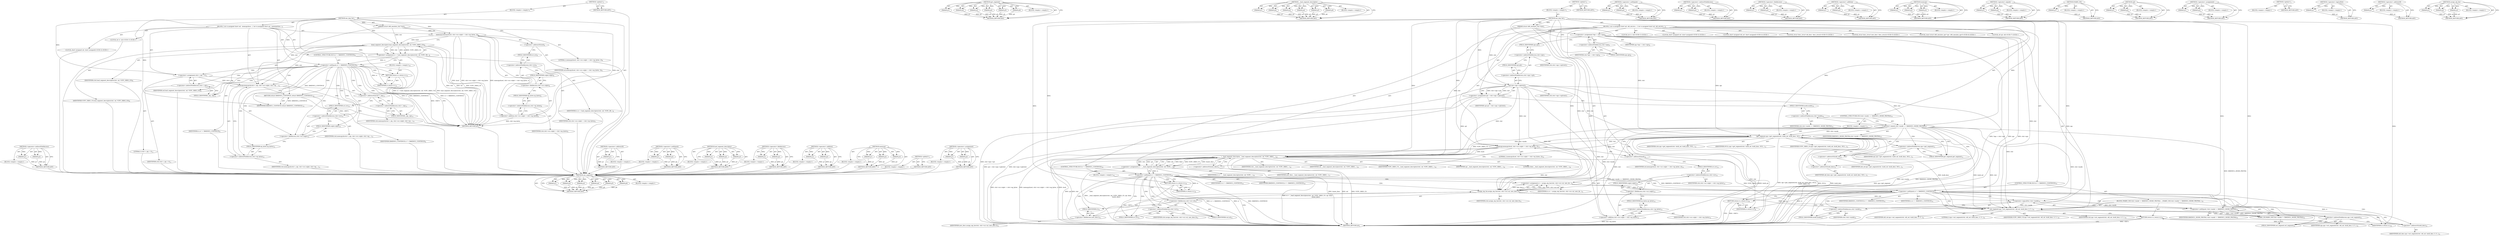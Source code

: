 digraph "assign_eip_far" {
vulnerable_100 [label=<(METHOD,&lt;operator&gt;.indirectFieldAccess)>];
vulnerable_101 [label=<(PARAM,p1)>];
vulnerable_102 [label=<(PARAM,p2)>];
vulnerable_103 [label=<(BLOCK,&lt;empty&gt;,&lt;empty&gt;)>];
vulnerable_104 [label=<(METHOD_RETURN,ANY)>];
vulnerable_6 [label=<(METHOD,&lt;global&gt;)<SUB>1</SUB>>];
vulnerable_7 [label=<(BLOCK,&lt;empty&gt;,&lt;empty&gt;)<SUB>1</SUB>>];
vulnerable_8 [label=<(METHOD,em_jmp_far)<SUB>1</SUB>>];
vulnerable_9 [label=<(PARAM,struct x86_emulate_ctxt *ctxt)<SUB>1</SUB>>];
vulnerable_10 [label=<(BLOCK,{
 	int rc;
	unsigned short sel;
 
 	memcpy(&amp;se...,{
 	int rc;
	unsigned short sel;
 
 	memcpy(&amp;se...)<SUB>2</SUB>>];
vulnerable_11 [label="<(LOCAL,int rc: int)<SUB>3</SUB>>"];
vulnerable_12 [label="<(LOCAL,short unsigned sel: short unsigned)<SUB>4</SUB>>"];
vulnerable_13 [label=<(memcpy,memcpy(&amp;sel, ctxt-&gt;src.valptr + ctxt-&gt;op_bytes, 2))<SUB>6</SUB>>];
vulnerable_14 [label=<(&lt;operator&gt;.addressOf,&amp;sel)<SUB>6</SUB>>];
vulnerable_15 [label=<(IDENTIFIER,sel,memcpy(&amp;sel, ctxt-&gt;src.valptr + ctxt-&gt;op_bytes, 2))<SUB>6</SUB>>];
vulnerable_16 [label=<(&lt;operator&gt;.addition,ctxt-&gt;src.valptr + ctxt-&gt;op_bytes)<SUB>6</SUB>>];
vulnerable_17 [label=<(&lt;operator&gt;.fieldAccess,ctxt-&gt;src.valptr)<SUB>6</SUB>>];
vulnerable_18 [label=<(&lt;operator&gt;.indirectFieldAccess,ctxt-&gt;src)<SUB>6</SUB>>];
vulnerable_19 [label=<(IDENTIFIER,ctxt,ctxt-&gt;src.valptr + ctxt-&gt;op_bytes)<SUB>6</SUB>>];
vulnerable_20 [label=<(FIELD_IDENTIFIER,src,src)<SUB>6</SUB>>];
vulnerable_21 [label=<(FIELD_IDENTIFIER,valptr,valptr)<SUB>6</SUB>>];
vulnerable_22 [label=<(&lt;operator&gt;.indirectFieldAccess,ctxt-&gt;op_bytes)<SUB>6</SUB>>];
vulnerable_23 [label=<(IDENTIFIER,ctxt,ctxt-&gt;src.valptr + ctxt-&gt;op_bytes)<SUB>6</SUB>>];
vulnerable_24 [label=<(FIELD_IDENTIFIER,op_bytes,op_bytes)<SUB>6</SUB>>];
vulnerable_25 [label=<(LITERAL,2,memcpy(&amp;sel, ctxt-&gt;src.valptr + ctxt-&gt;op_bytes, 2))<SUB>6</SUB>>];
vulnerable_26 [label=<(&lt;operator&gt;.assignment,rc = load_segment_descriptor(ctxt, sel, VCPU_SR...)<SUB>8</SUB>>];
vulnerable_27 [label=<(IDENTIFIER,rc,rc = load_segment_descriptor(ctxt, sel, VCPU_SR...)<SUB>8</SUB>>];
vulnerable_28 [label=<(load_segment_descriptor,load_segment_descriptor(ctxt, sel, VCPU_SREG_CS))<SUB>8</SUB>>];
vulnerable_29 [label=<(IDENTIFIER,ctxt,load_segment_descriptor(ctxt, sel, VCPU_SREG_CS))<SUB>8</SUB>>];
vulnerable_30 [label=<(IDENTIFIER,sel,load_segment_descriptor(ctxt, sel, VCPU_SREG_CS))<SUB>8</SUB>>];
vulnerable_31 [label=<(IDENTIFIER,VCPU_SREG_CS,load_segment_descriptor(ctxt, sel, VCPU_SREG_CS))<SUB>8</SUB>>];
vulnerable_32 [label=<(CONTROL_STRUCTURE,IF,if (rc != X86EMUL_CONTINUE))<SUB>9</SUB>>];
vulnerable_33 [label=<(&lt;operator&gt;.notEquals,rc != X86EMUL_CONTINUE)<SUB>9</SUB>>];
vulnerable_34 [label=<(IDENTIFIER,rc,rc != X86EMUL_CONTINUE)<SUB>9</SUB>>];
vulnerable_35 [label=<(IDENTIFIER,X86EMUL_CONTINUE,rc != X86EMUL_CONTINUE)<SUB>9</SUB>>];
vulnerable_36 [label=<(BLOCK,&lt;empty&gt;,&lt;empty&gt;)<SUB>10</SUB>>];
vulnerable_37 [label=<(RETURN,return rc;,return rc;)<SUB>10</SUB>>];
vulnerable_38 [label=<(IDENTIFIER,rc,return rc;)<SUB>10</SUB>>];
vulnerable_39 [label=<(&lt;operator&gt;.assignment,ctxt-&gt;_eip = 0)<SUB>12</SUB>>];
vulnerable_40 [label=<(&lt;operator&gt;.indirectFieldAccess,ctxt-&gt;_eip)<SUB>12</SUB>>];
vulnerable_41 [label=<(IDENTIFIER,ctxt,ctxt-&gt;_eip = 0)<SUB>12</SUB>>];
vulnerable_42 [label=<(FIELD_IDENTIFIER,_eip,_eip)<SUB>12</SUB>>];
vulnerable_43 [label=<(LITERAL,0,ctxt-&gt;_eip = 0)<SUB>12</SUB>>];
vulnerable_44 [label=<(memcpy,memcpy(&amp;ctxt-&gt;_eip, ctxt-&gt;src.valptr, ctxt-&gt;op_...)<SUB>13</SUB>>];
vulnerable_45 [label=<(&lt;operator&gt;.addressOf,&amp;ctxt-&gt;_eip)<SUB>13</SUB>>];
vulnerable_46 [label=<(&lt;operator&gt;.indirectFieldAccess,ctxt-&gt;_eip)<SUB>13</SUB>>];
vulnerable_47 [label=<(IDENTIFIER,ctxt,memcpy(&amp;ctxt-&gt;_eip, ctxt-&gt;src.valptr, ctxt-&gt;op_...)<SUB>13</SUB>>];
vulnerable_48 [label=<(FIELD_IDENTIFIER,_eip,_eip)<SUB>13</SUB>>];
vulnerable_49 [label=<(&lt;operator&gt;.fieldAccess,ctxt-&gt;src.valptr)<SUB>13</SUB>>];
vulnerable_50 [label=<(&lt;operator&gt;.indirectFieldAccess,ctxt-&gt;src)<SUB>13</SUB>>];
vulnerable_51 [label=<(IDENTIFIER,ctxt,memcpy(&amp;ctxt-&gt;_eip, ctxt-&gt;src.valptr, ctxt-&gt;op_...)<SUB>13</SUB>>];
vulnerable_52 [label=<(FIELD_IDENTIFIER,src,src)<SUB>13</SUB>>];
vulnerable_53 [label=<(FIELD_IDENTIFIER,valptr,valptr)<SUB>13</SUB>>];
vulnerable_54 [label=<(&lt;operator&gt;.indirectFieldAccess,ctxt-&gt;op_bytes)<SUB>13</SUB>>];
vulnerable_55 [label=<(IDENTIFIER,ctxt,memcpy(&amp;ctxt-&gt;_eip, ctxt-&gt;src.valptr, ctxt-&gt;op_...)<SUB>13</SUB>>];
vulnerable_56 [label=<(FIELD_IDENTIFIER,op_bytes,op_bytes)<SUB>13</SUB>>];
vulnerable_57 [label=<(RETURN,return X86EMUL_CONTINUE;,return X86EMUL_CONTINUE;)<SUB>14</SUB>>];
vulnerable_58 [label=<(IDENTIFIER,X86EMUL_CONTINUE,return X86EMUL_CONTINUE;)<SUB>14</SUB>>];
vulnerable_59 [label=<(METHOD_RETURN,int)<SUB>1</SUB>>];
vulnerable_61 [label=<(METHOD_RETURN,ANY)<SUB>1</SUB>>];
vulnerable_86 [label=<(METHOD,&lt;operator&gt;.addressOf)>];
vulnerable_87 [label=<(PARAM,p1)>];
vulnerable_88 [label=<(BLOCK,&lt;empty&gt;,&lt;empty&gt;)>];
vulnerable_89 [label=<(METHOD_RETURN,ANY)>];
vulnerable_116 [label=<(METHOD,&lt;operator&gt;.notEquals)>];
vulnerable_117 [label=<(PARAM,p1)>];
vulnerable_118 [label=<(PARAM,p2)>];
vulnerable_119 [label=<(BLOCK,&lt;empty&gt;,&lt;empty&gt;)>];
vulnerable_120 [label=<(METHOD_RETURN,ANY)>];
vulnerable_110 [label=<(METHOD,load_segment_descriptor)>];
vulnerable_111 [label=<(PARAM,p1)>];
vulnerable_112 [label=<(PARAM,p2)>];
vulnerable_113 [label=<(PARAM,p3)>];
vulnerable_114 [label=<(BLOCK,&lt;empty&gt;,&lt;empty&gt;)>];
vulnerable_115 [label=<(METHOD_RETURN,ANY)>];
vulnerable_95 [label=<(METHOD,&lt;operator&gt;.fieldAccess)>];
vulnerable_96 [label=<(PARAM,p1)>];
vulnerable_97 [label=<(PARAM,p2)>];
vulnerable_98 [label=<(BLOCK,&lt;empty&gt;,&lt;empty&gt;)>];
vulnerable_99 [label=<(METHOD_RETURN,ANY)>];
vulnerable_90 [label=<(METHOD,&lt;operator&gt;.addition)>];
vulnerable_91 [label=<(PARAM,p1)>];
vulnerable_92 [label=<(PARAM,p2)>];
vulnerable_93 [label=<(BLOCK,&lt;empty&gt;,&lt;empty&gt;)>];
vulnerable_94 [label=<(METHOD_RETURN,ANY)>];
vulnerable_80 [label=<(METHOD,memcpy)>];
vulnerable_81 [label=<(PARAM,p1)>];
vulnerable_82 [label=<(PARAM,p2)>];
vulnerable_83 [label=<(PARAM,p3)>];
vulnerable_84 [label=<(BLOCK,&lt;empty&gt;,&lt;empty&gt;)>];
vulnerable_85 [label=<(METHOD_RETURN,ANY)>];
vulnerable_74 [label=<(METHOD,&lt;global&gt;)<SUB>1</SUB>>];
vulnerable_75 [label=<(BLOCK,&lt;empty&gt;,&lt;empty&gt;)>];
vulnerable_76 [label=<(METHOD_RETURN,ANY)>];
vulnerable_105 [label=<(METHOD,&lt;operator&gt;.assignment)>];
vulnerable_106 [label=<(PARAM,p1)>];
vulnerable_107 [label=<(PARAM,p2)>];
vulnerable_108 [label=<(BLOCK,&lt;empty&gt;,&lt;empty&gt;)>];
vulnerable_109 [label=<(METHOD_RETURN,ANY)>];
fixed_224 [label=<(METHOD,set_segment)>];
fixed_225 [label=<(PARAM,p1)>];
fixed_226 [label=<(PARAM,p2)>];
fixed_227 [label=<(PARAM,p3)>];
fixed_228 [label=<(PARAM,p4)>];
fixed_229 [label=<(PARAM,p5)>];
fixed_230 [label=<(PARAM,p6)>];
fixed_231 [label=<(BLOCK,&lt;empty&gt;,&lt;empty&gt;)>];
fixed_232 [label=<(METHOD_RETURN,ANY)>];
fixed_167 [label=<(METHOD,get_segment)>];
fixed_168 [label=<(PARAM,p1)>];
fixed_169 [label=<(PARAM,p2)>];
fixed_170 [label=<(PARAM,p3)>];
fixed_171 [label=<(PARAM,p4)>];
fixed_172 [label=<(PARAM,p5)>];
fixed_173 [label=<(PARAM,p6)>];
fixed_174 [label=<(BLOCK,&lt;empty&gt;,&lt;empty&gt;)>];
fixed_175 [label=<(METHOD_RETURN,ANY)>];
fixed_196 [label=<(METHOD,__load_segment_descriptor)>];
fixed_197 [label=<(PARAM,p1)>];
fixed_198 [label=<(PARAM,p2)>];
fixed_199 [label=<(PARAM,p3)>];
fixed_200 [label=<(PARAM,p4)>];
fixed_201 [label=<(PARAM,p5)>];
fixed_202 [label=<(PARAM,p6)>];
fixed_203 [label=<(BLOCK,&lt;empty&gt;,&lt;empty&gt;)>];
fixed_204 [label=<(METHOD_RETURN,ANY)>];
fixed_6 [label=<(METHOD,&lt;global&gt;)<SUB>1</SUB>>];
fixed_7 [label=<(BLOCK,&lt;empty&gt;,&lt;empty&gt;)<SUB>1</SUB>>];
fixed_8 [label=<(METHOD,em_jmp_far)<SUB>1</SUB>>];
fixed_9 [label=<(PARAM,struct x86_emulate_ctxt *ctxt)<SUB>1</SUB>>];
fixed_10 [label=<(BLOCK,{
 	int rc;
	unsigned short sel, old_sel;
	stru...,{
 	int rc;
	unsigned short sel, old_sel;
	stru...)<SUB>2</SUB>>];
fixed_11 [label="<(LOCAL,int rc: int)<SUB>3</SUB>>"];
fixed_12 [label="<(LOCAL,short unsigned sel: short unsigned)<SUB>4</SUB>>"];
fixed_13 [label="<(LOCAL,short unsigned old_sel: short unsigned)<SUB>4</SUB>>"];
fixed_14 [label="<(LOCAL,struct desc_struct old_desc: desc_struct)<SUB>5</SUB>>"];
fixed_15 [label="<(LOCAL,struct desc_struct new_desc: desc_struct)<SUB>5</SUB>>"];
fixed_16 [label="<(LOCAL,const struct x86_emulate_ops* ops: x86_emulate_ops*)<SUB>6</SUB>>"];
fixed_17 [label=<(&lt;operator&gt;.assignment,*ops = ctxt-&gt;ops)<SUB>6</SUB>>];
fixed_18 [label=<(IDENTIFIER,ops,*ops = ctxt-&gt;ops)<SUB>6</SUB>>];
fixed_19 [label=<(&lt;operator&gt;.indirectFieldAccess,ctxt-&gt;ops)<SUB>6</SUB>>];
fixed_20 [label=<(IDENTIFIER,ctxt,*ops = ctxt-&gt;ops)<SUB>6</SUB>>];
fixed_21 [label=<(FIELD_IDENTIFIER,ops,ops)<SUB>6</SUB>>];
fixed_22 [label="<(LOCAL,u8 cpl: u8)<SUB>7</SUB>>"];
fixed_23 [label=<(&lt;operator&gt;.assignment,cpl = ctxt-&gt;ops-&gt;cpl(ctxt))<SUB>7</SUB>>];
fixed_24 [label=<(IDENTIFIER,cpl,cpl = ctxt-&gt;ops-&gt;cpl(ctxt))<SUB>7</SUB>>];
fixed_25 [label=<(cpl,ctxt-&gt;ops-&gt;cpl(ctxt))<SUB>7</SUB>>];
fixed_26 [label=<(&lt;operator&gt;.indirectFieldAccess,ctxt-&gt;ops-&gt;cpl)<SUB>7</SUB>>];
fixed_27 [label=<(&lt;operator&gt;.indirectFieldAccess,ctxt-&gt;ops)<SUB>7</SUB>>];
fixed_28 [label=<(IDENTIFIER,ctxt,ctxt-&gt;ops-&gt;cpl(ctxt))<SUB>7</SUB>>];
fixed_29 [label=<(FIELD_IDENTIFIER,ops,ops)<SUB>7</SUB>>];
fixed_30 [label=<(FIELD_IDENTIFIER,cpl,cpl)<SUB>7</SUB>>];
fixed_31 [label=<(IDENTIFIER,ctxt,ctxt-&gt;ops-&gt;cpl(ctxt))<SUB>7</SUB>>];
fixed_32 [label=<(CONTROL_STRUCTURE,IF,if (ctxt-&gt;mode == X86EMUL_MODE_PROT64))<SUB>10</SUB>>];
fixed_33 [label=<(&lt;operator&gt;.equals,ctxt-&gt;mode == X86EMUL_MODE_PROT64)<SUB>10</SUB>>];
fixed_34 [label=<(&lt;operator&gt;.indirectFieldAccess,ctxt-&gt;mode)<SUB>10</SUB>>];
fixed_35 [label=<(IDENTIFIER,ctxt,ctxt-&gt;mode == X86EMUL_MODE_PROT64)<SUB>10</SUB>>];
fixed_36 [label=<(FIELD_IDENTIFIER,mode,mode)<SUB>10</SUB>>];
fixed_37 [label=<(IDENTIFIER,X86EMUL_MODE_PROT64,ctxt-&gt;mode == X86EMUL_MODE_PROT64)<SUB>10</SUB>>];
fixed_38 [label=<(BLOCK,&lt;empty&gt;,&lt;empty&gt;)<SUB>11</SUB>>];
fixed_39 [label=<(get_segment,ops-&gt;get_segment(ctxt, &amp;old_sel, &amp;old_desc, NUL...)<SUB>11</SUB>>];
fixed_40 [label=<(&lt;operator&gt;.indirectFieldAccess,ops-&gt;get_segment)<SUB>11</SUB>>];
fixed_41 [label=<(IDENTIFIER,ops,ops-&gt;get_segment(ctxt, &amp;old_sel, &amp;old_desc, NUL...)<SUB>11</SUB>>];
fixed_42 [label=<(FIELD_IDENTIFIER,get_segment,get_segment)<SUB>11</SUB>>];
fixed_43 [label=<(IDENTIFIER,ctxt,ops-&gt;get_segment(ctxt, &amp;old_sel, &amp;old_desc, NUL...)<SUB>11</SUB>>];
fixed_44 [label=<(&lt;operator&gt;.addressOf,&amp;old_sel)<SUB>11</SUB>>];
fixed_45 [label=<(IDENTIFIER,old_sel,ops-&gt;get_segment(ctxt, &amp;old_sel, &amp;old_desc, NUL...)<SUB>11</SUB>>];
fixed_46 [label=<(&lt;operator&gt;.addressOf,&amp;old_desc)<SUB>11</SUB>>];
fixed_47 [label=<(IDENTIFIER,old_desc,ops-&gt;get_segment(ctxt, &amp;old_sel, &amp;old_desc, NUL...)<SUB>11</SUB>>];
fixed_48 [label=<(IDENTIFIER,NULL,ops-&gt;get_segment(ctxt, &amp;old_sel, &amp;old_desc, NUL...)<SUB>11</SUB>>];
fixed_49 [label=<(IDENTIFIER,VCPU_SREG_CS,ops-&gt;get_segment(ctxt, &amp;old_sel, &amp;old_desc, NUL...)<SUB>12</SUB>>];
fixed_50 [label=<(memcpy,memcpy(&amp;sel, ctxt-&gt;src.valptr + ctxt-&gt;op_bytes, 2))<SUB>14</SUB>>];
fixed_51 [label=<(&lt;operator&gt;.addressOf,&amp;sel)<SUB>14</SUB>>];
fixed_52 [label=<(IDENTIFIER,sel,memcpy(&amp;sel, ctxt-&gt;src.valptr + ctxt-&gt;op_bytes, 2))<SUB>14</SUB>>];
fixed_53 [label=<(&lt;operator&gt;.addition,ctxt-&gt;src.valptr + ctxt-&gt;op_bytes)<SUB>14</SUB>>];
fixed_54 [label=<(&lt;operator&gt;.fieldAccess,ctxt-&gt;src.valptr)<SUB>14</SUB>>];
fixed_55 [label=<(&lt;operator&gt;.indirectFieldAccess,ctxt-&gt;src)<SUB>14</SUB>>];
fixed_56 [label=<(IDENTIFIER,ctxt,ctxt-&gt;src.valptr + ctxt-&gt;op_bytes)<SUB>14</SUB>>];
fixed_57 [label=<(FIELD_IDENTIFIER,src,src)<SUB>14</SUB>>];
fixed_58 [label=<(FIELD_IDENTIFIER,valptr,valptr)<SUB>14</SUB>>];
fixed_59 [label=<(&lt;operator&gt;.indirectFieldAccess,ctxt-&gt;op_bytes)<SUB>14</SUB>>];
fixed_60 [label=<(IDENTIFIER,ctxt,ctxt-&gt;src.valptr + ctxt-&gt;op_bytes)<SUB>14</SUB>>];
fixed_61 [label=<(FIELD_IDENTIFIER,op_bytes,op_bytes)<SUB>14</SUB>>];
fixed_62 [label=<(LITERAL,2,memcpy(&amp;sel, ctxt-&gt;src.valptr + ctxt-&gt;op_bytes, 2))<SUB>14</SUB>>];
fixed_63 [label=<(&lt;operator&gt;.assignment,rc = __load_segment_descriptor(ctxt, sel, VCPU_...)<SUB>16</SUB>>];
fixed_64 [label=<(IDENTIFIER,rc,rc = __load_segment_descriptor(ctxt, sel, VCPU_...)<SUB>16</SUB>>];
fixed_65 [label=<(__load_segment_descriptor,__load_segment_descriptor(ctxt, sel, VCPU_SREG_...)<SUB>16</SUB>>];
fixed_66 [label=<(IDENTIFIER,ctxt,__load_segment_descriptor(ctxt, sel, VCPU_SREG_...)<SUB>16</SUB>>];
fixed_67 [label=<(IDENTIFIER,sel,__load_segment_descriptor(ctxt, sel, VCPU_SREG_...)<SUB>16</SUB>>];
fixed_68 [label=<(IDENTIFIER,VCPU_SREG_CS,__load_segment_descriptor(ctxt, sel, VCPU_SREG_...)<SUB>16</SUB>>];
fixed_69 [label=<(IDENTIFIER,cpl,__load_segment_descriptor(ctxt, sel, VCPU_SREG_...)<SUB>16</SUB>>];
fixed_70 [label=<(LITERAL,false,__load_segment_descriptor(ctxt, sel, VCPU_SREG_...)<SUB>16</SUB>>];
fixed_71 [label=<(&lt;operator&gt;.addressOf,&amp;new_desc)<SUB>17</SUB>>];
fixed_72 [label=<(IDENTIFIER,new_desc,__load_segment_descriptor(ctxt, sel, VCPU_SREG_...)<SUB>17</SUB>>];
fixed_73 [label=<(CONTROL_STRUCTURE,IF,if (rc != X86EMUL_CONTINUE))<SUB>18</SUB>>];
fixed_74 [label=<(&lt;operator&gt;.notEquals,rc != X86EMUL_CONTINUE)<SUB>18</SUB>>];
fixed_75 [label=<(IDENTIFIER,rc,rc != X86EMUL_CONTINUE)<SUB>18</SUB>>];
fixed_76 [label=<(IDENTIFIER,X86EMUL_CONTINUE,rc != X86EMUL_CONTINUE)<SUB>18</SUB>>];
fixed_77 [label=<(BLOCK,&lt;empty&gt;,&lt;empty&gt;)<SUB>19</SUB>>];
fixed_78 [label=<(RETURN,return rc;,return rc;)<SUB>19</SUB>>];
fixed_79 [label=<(IDENTIFIER,rc,return rc;)<SUB>19</SUB>>];
fixed_80 [label=<(&lt;operator&gt;.assignment,rc = assign_eip_far(ctxt, ctxt-&gt;src.val, new_de...)<SUB>21</SUB>>];
fixed_81 [label=<(IDENTIFIER,rc,rc = assign_eip_far(ctxt, ctxt-&gt;src.val, new_de...)<SUB>21</SUB>>];
fixed_82 [label=<(assign_eip_far,assign_eip_far(ctxt, ctxt-&gt;src.val, new_desc.l))<SUB>21</SUB>>];
fixed_83 [label=<(IDENTIFIER,ctxt,assign_eip_far(ctxt, ctxt-&gt;src.val, new_desc.l))<SUB>21</SUB>>];
fixed_84 [label=<(&lt;operator&gt;.fieldAccess,ctxt-&gt;src.val)<SUB>21</SUB>>];
fixed_85 [label=<(&lt;operator&gt;.indirectFieldAccess,ctxt-&gt;src)<SUB>21</SUB>>];
fixed_86 [label=<(IDENTIFIER,ctxt,assign_eip_far(ctxt, ctxt-&gt;src.val, new_desc.l))<SUB>21</SUB>>];
fixed_87 [label=<(FIELD_IDENTIFIER,src,src)<SUB>21</SUB>>];
fixed_88 [label=<(FIELD_IDENTIFIER,val,val)<SUB>21</SUB>>];
fixed_89 [label=<(&lt;operator&gt;.fieldAccess,new_desc.l)<SUB>21</SUB>>];
fixed_90 [label=<(IDENTIFIER,new_desc,assign_eip_far(ctxt, ctxt-&gt;src.val, new_desc.l))<SUB>21</SUB>>];
fixed_91 [label=<(FIELD_IDENTIFIER,l,l)<SUB>21</SUB>>];
fixed_92 [label=<(CONTROL_STRUCTURE,IF,if (rc != X86EMUL_CONTINUE))<SUB>22</SUB>>];
fixed_93 [label=<(&lt;operator&gt;.notEquals,rc != X86EMUL_CONTINUE)<SUB>22</SUB>>];
fixed_94 [label=<(IDENTIFIER,rc,rc != X86EMUL_CONTINUE)<SUB>22</SUB>>];
fixed_95 [label=<(IDENTIFIER,X86EMUL_CONTINUE,rc != X86EMUL_CONTINUE)<SUB>22</SUB>>];
fixed_96 [label=<(BLOCK,{
		WARN_ON(!ctxt-&gt;mode != X86EMUL_MODE_PROT64)...,{
		WARN_ON(!ctxt-&gt;mode != X86EMUL_MODE_PROT64)...)<SUB>22</SUB>>];
fixed_97 [label=<(WARN_ON,WARN_ON(!ctxt-&gt;mode != X86EMUL_MODE_PROT64))<SUB>23</SUB>>];
fixed_98 [label=<(&lt;operator&gt;.notEquals,!ctxt-&gt;mode != X86EMUL_MODE_PROT64)<SUB>23</SUB>>];
fixed_99 [label=<(&lt;operator&gt;.logicalNot,!ctxt-&gt;mode)<SUB>23</SUB>>];
fixed_100 [label=<(&lt;operator&gt;.indirectFieldAccess,ctxt-&gt;mode)<SUB>23</SUB>>];
fixed_101 [label=<(IDENTIFIER,ctxt,!ctxt-&gt;mode)<SUB>23</SUB>>];
fixed_102 [label=<(FIELD_IDENTIFIER,mode,mode)<SUB>23</SUB>>];
fixed_103 [label=<(IDENTIFIER,X86EMUL_MODE_PROT64,!ctxt-&gt;mode != X86EMUL_MODE_PROT64)<SUB>23</SUB>>];
fixed_104 [label=<(set_segment,ops-&gt;set_segment(ctxt, old_sel, &amp;old_desc, 0, V...)<SUB>25</SUB>>];
fixed_105 [label=<(&lt;operator&gt;.indirectFieldAccess,ops-&gt;set_segment)<SUB>25</SUB>>];
fixed_106 [label=<(IDENTIFIER,ops,ops-&gt;set_segment(ctxt, old_sel, &amp;old_desc, 0, V...)<SUB>25</SUB>>];
fixed_107 [label=<(FIELD_IDENTIFIER,set_segment,set_segment)<SUB>25</SUB>>];
fixed_108 [label=<(IDENTIFIER,ctxt,ops-&gt;set_segment(ctxt, old_sel, &amp;old_desc, 0, V...)<SUB>25</SUB>>];
fixed_109 [label=<(IDENTIFIER,old_sel,ops-&gt;set_segment(ctxt, old_sel, &amp;old_desc, 0, V...)<SUB>25</SUB>>];
fixed_110 [label=<(&lt;operator&gt;.addressOf,&amp;old_desc)<SUB>25</SUB>>];
fixed_111 [label=<(IDENTIFIER,old_desc,ops-&gt;set_segment(ctxt, old_sel, &amp;old_desc, 0, V...)<SUB>25</SUB>>];
fixed_112 [label=<(LITERAL,0,ops-&gt;set_segment(ctxt, old_sel, &amp;old_desc, 0, V...)<SUB>25</SUB>>];
fixed_113 [label=<(IDENTIFIER,VCPU_SREG_CS,ops-&gt;set_segment(ctxt, old_sel, &amp;old_desc, 0, V...)<SUB>25</SUB>>];
fixed_114 [label=<(RETURN,return rc;,return rc;)<SUB>26</SUB>>];
fixed_115 [label=<(IDENTIFIER,rc,return rc;)<SUB>26</SUB>>];
fixed_116 [label=<(RETURN,return rc;,return rc;)<SUB>28</SUB>>];
fixed_117 [label=<(IDENTIFIER,rc,return rc;)<SUB>28</SUB>>];
fixed_118 [label=<(METHOD_RETURN,int)<SUB>1</SUB>>];
fixed_120 [label=<(METHOD_RETURN,ANY)<SUB>1</SUB>>];
fixed_205 [label=<(METHOD,&lt;operator&gt;.notEquals)>];
fixed_206 [label=<(PARAM,p1)>];
fixed_207 [label=<(PARAM,p2)>];
fixed_208 [label=<(BLOCK,&lt;empty&gt;,&lt;empty&gt;)>];
fixed_209 [label=<(METHOD_RETURN,ANY)>];
fixed_152 [label=<(METHOD,&lt;operator&gt;.indirectFieldAccess)>];
fixed_153 [label=<(PARAM,p1)>];
fixed_154 [label=<(PARAM,p2)>];
fixed_155 [label=<(BLOCK,&lt;empty&gt;,&lt;empty&gt;)>];
fixed_156 [label=<(METHOD_RETURN,ANY)>];
fixed_191 [label=<(METHOD,&lt;operator&gt;.fieldAccess)>];
fixed_192 [label=<(PARAM,p1)>];
fixed_193 [label=<(PARAM,p2)>];
fixed_194 [label=<(BLOCK,&lt;empty&gt;,&lt;empty&gt;)>];
fixed_195 [label=<(METHOD_RETURN,ANY)>];
fixed_186 [label=<(METHOD,&lt;operator&gt;.addition)>];
fixed_187 [label=<(PARAM,p1)>];
fixed_188 [label=<(PARAM,p2)>];
fixed_189 [label=<(BLOCK,&lt;empty&gt;,&lt;empty&gt;)>];
fixed_190 [label=<(METHOD_RETURN,ANY)>];
fixed_180 [label=<(METHOD,memcpy)>];
fixed_181 [label=<(PARAM,p1)>];
fixed_182 [label=<(PARAM,p2)>];
fixed_183 [label=<(PARAM,p3)>];
fixed_184 [label=<(BLOCK,&lt;empty&gt;,&lt;empty&gt;)>];
fixed_185 [label=<(METHOD_RETURN,ANY)>];
fixed_162 [label=<(METHOD,&lt;operator&gt;.equals)>];
fixed_163 [label=<(PARAM,p1)>];
fixed_164 [label=<(PARAM,p2)>];
fixed_165 [label=<(BLOCK,&lt;empty&gt;,&lt;empty&gt;)>];
fixed_166 [label=<(METHOD_RETURN,ANY)>];
fixed_216 [label=<(METHOD,WARN_ON)>];
fixed_217 [label=<(PARAM,p1)>];
fixed_218 [label=<(BLOCK,&lt;empty&gt;,&lt;empty&gt;)>];
fixed_219 [label=<(METHOD_RETURN,ANY)>];
fixed_157 [label=<(METHOD,cpl)>];
fixed_158 [label=<(PARAM,p1)>];
fixed_159 [label=<(PARAM,p2)>];
fixed_160 [label=<(BLOCK,&lt;empty&gt;,&lt;empty&gt;)>];
fixed_161 [label=<(METHOD_RETURN,ANY)>];
fixed_147 [label=<(METHOD,&lt;operator&gt;.assignment)>];
fixed_148 [label=<(PARAM,p1)>];
fixed_149 [label=<(PARAM,p2)>];
fixed_150 [label=<(BLOCK,&lt;empty&gt;,&lt;empty&gt;)>];
fixed_151 [label=<(METHOD_RETURN,ANY)>];
fixed_141 [label=<(METHOD,&lt;global&gt;)<SUB>1</SUB>>];
fixed_142 [label=<(BLOCK,&lt;empty&gt;,&lt;empty&gt;)>];
fixed_143 [label=<(METHOD_RETURN,ANY)>];
fixed_220 [label=<(METHOD,&lt;operator&gt;.logicalNot)>];
fixed_221 [label=<(PARAM,p1)>];
fixed_222 [label=<(BLOCK,&lt;empty&gt;,&lt;empty&gt;)>];
fixed_223 [label=<(METHOD_RETURN,ANY)>];
fixed_176 [label=<(METHOD,&lt;operator&gt;.addressOf)>];
fixed_177 [label=<(PARAM,p1)>];
fixed_178 [label=<(BLOCK,&lt;empty&gt;,&lt;empty&gt;)>];
fixed_179 [label=<(METHOD_RETURN,ANY)>];
fixed_210 [label=<(METHOD,assign_eip_far)>];
fixed_211 [label=<(PARAM,p1)>];
fixed_212 [label=<(PARAM,p2)>];
fixed_213 [label=<(PARAM,p3)>];
fixed_214 [label=<(BLOCK,&lt;empty&gt;,&lt;empty&gt;)>];
fixed_215 [label=<(METHOD_RETURN,ANY)>];
vulnerable_100 -> vulnerable_101  [key=0, label="AST: "];
vulnerable_100 -> vulnerable_101  [key=1, label="DDG: "];
vulnerable_100 -> vulnerable_103  [key=0, label="AST: "];
vulnerable_100 -> vulnerable_102  [key=0, label="AST: "];
vulnerable_100 -> vulnerable_102  [key=1, label="DDG: "];
vulnerable_100 -> vulnerable_104  [key=0, label="AST: "];
vulnerable_100 -> vulnerable_104  [key=1, label="CFG: "];
vulnerable_101 -> vulnerable_104  [key=0, label="DDG: p1"];
vulnerable_102 -> vulnerable_104  [key=0, label="DDG: p2"];
vulnerable_103 -> fixed_224  [key=0];
vulnerable_104 -> fixed_224  [key=0];
vulnerable_6 -> vulnerable_7  [key=0, label="AST: "];
vulnerable_6 -> vulnerable_61  [key=0, label="AST: "];
vulnerable_6 -> vulnerable_61  [key=1, label="CFG: "];
vulnerable_7 -> vulnerable_8  [key=0, label="AST: "];
vulnerable_8 -> vulnerable_9  [key=0, label="AST: "];
vulnerable_8 -> vulnerable_9  [key=1, label="DDG: "];
vulnerable_8 -> vulnerable_10  [key=0, label="AST: "];
vulnerable_8 -> vulnerable_59  [key=0, label="AST: "];
vulnerable_8 -> vulnerable_14  [key=0, label="CFG: "];
vulnerable_8 -> vulnerable_39  [key=0, label="DDG: "];
vulnerable_8 -> vulnerable_13  [key=0, label="DDG: "];
vulnerable_8 -> vulnerable_58  [key=0, label="DDG: "];
vulnerable_8 -> vulnerable_28  [key=0, label="DDG: "];
vulnerable_8 -> vulnerable_33  [key=0, label="DDG: "];
vulnerable_8 -> vulnerable_38  [key=0, label="DDG: "];
vulnerable_9 -> vulnerable_13  [key=0, label="DDG: ctxt"];
vulnerable_9 -> vulnerable_44  [key=0, label="DDG: ctxt"];
vulnerable_9 -> vulnerable_16  [key=0, label="DDG: ctxt"];
vulnerable_9 -> vulnerable_28  [key=0, label="DDG: ctxt"];
vulnerable_10 -> vulnerable_11  [key=0, label="AST: "];
vulnerable_10 -> vulnerable_12  [key=0, label="AST: "];
vulnerable_10 -> vulnerable_13  [key=0, label="AST: "];
vulnerable_10 -> vulnerable_26  [key=0, label="AST: "];
vulnerable_10 -> vulnerable_32  [key=0, label="AST: "];
vulnerable_10 -> vulnerable_39  [key=0, label="AST: "];
vulnerable_10 -> vulnerable_44  [key=0, label="AST: "];
vulnerable_10 -> vulnerable_57  [key=0, label="AST: "];
vulnerable_11 -> fixed_224  [key=0];
vulnerable_12 -> fixed_224  [key=0];
vulnerable_13 -> vulnerable_14  [key=0, label="AST: "];
vulnerable_13 -> vulnerable_16  [key=0, label="AST: "];
vulnerable_13 -> vulnerable_25  [key=0, label="AST: "];
vulnerable_13 -> vulnerable_28  [key=0, label="CFG: "];
vulnerable_13 -> vulnerable_28  [key=1, label="DDG: &amp;sel"];
vulnerable_13 -> vulnerable_59  [key=0, label="DDG: &amp;sel"];
vulnerable_13 -> vulnerable_59  [key=1, label="DDG: ctxt-&gt;src.valptr + ctxt-&gt;op_bytes"];
vulnerable_13 -> vulnerable_59  [key=2, label="DDG: memcpy(&amp;sel, ctxt-&gt;src.valptr + ctxt-&gt;op_bytes, 2)"];
vulnerable_14 -> vulnerable_15  [key=0, label="AST: "];
vulnerable_14 -> vulnerable_20  [key=0, label="CFG: "];
vulnerable_15 -> fixed_224  [key=0];
vulnerable_16 -> vulnerable_17  [key=0, label="AST: "];
vulnerable_16 -> vulnerable_22  [key=0, label="AST: "];
vulnerable_16 -> vulnerable_13  [key=0, label="CFG: "];
vulnerable_16 -> vulnerable_59  [key=0, label="DDG: ctxt-&gt;op_bytes"];
vulnerable_17 -> vulnerable_18  [key=0, label="AST: "];
vulnerable_17 -> vulnerable_21  [key=0, label="AST: "];
vulnerable_17 -> vulnerable_24  [key=0, label="CFG: "];
vulnerable_18 -> vulnerable_19  [key=0, label="AST: "];
vulnerable_18 -> vulnerable_20  [key=0, label="AST: "];
vulnerable_18 -> vulnerable_21  [key=0, label="CFG: "];
vulnerable_19 -> fixed_224  [key=0];
vulnerable_20 -> vulnerable_18  [key=0, label="CFG: "];
vulnerable_21 -> vulnerable_17  [key=0, label="CFG: "];
vulnerable_22 -> vulnerable_23  [key=0, label="AST: "];
vulnerable_22 -> vulnerable_24  [key=0, label="AST: "];
vulnerable_22 -> vulnerable_16  [key=0, label="CFG: "];
vulnerable_23 -> fixed_224  [key=0];
vulnerable_24 -> vulnerable_22  [key=0, label="CFG: "];
vulnerable_25 -> fixed_224  [key=0];
vulnerable_26 -> vulnerable_27  [key=0, label="AST: "];
vulnerable_26 -> vulnerable_28  [key=0, label="AST: "];
vulnerable_26 -> vulnerable_33  [key=0, label="CFG: "];
vulnerable_26 -> vulnerable_33  [key=1, label="DDG: rc"];
vulnerable_26 -> vulnerable_59  [key=0, label="DDG: load_segment_descriptor(ctxt, sel, VCPU_SREG_CS)"];
vulnerable_26 -> vulnerable_59  [key=1, label="DDG: rc = load_segment_descriptor(ctxt, sel, VCPU_SREG_CS)"];
vulnerable_27 -> fixed_224  [key=0];
vulnerable_28 -> vulnerable_29  [key=0, label="AST: "];
vulnerable_28 -> vulnerable_30  [key=0, label="AST: "];
vulnerable_28 -> vulnerable_31  [key=0, label="AST: "];
vulnerable_28 -> vulnerable_26  [key=0, label="CFG: "];
vulnerable_28 -> vulnerable_26  [key=1, label="DDG: ctxt"];
vulnerable_28 -> vulnerable_26  [key=2, label="DDG: sel"];
vulnerable_28 -> vulnerable_26  [key=3, label="DDG: VCPU_SREG_CS"];
vulnerable_28 -> vulnerable_59  [key=0, label="DDG: ctxt"];
vulnerable_28 -> vulnerable_59  [key=1, label="DDG: sel"];
vulnerable_28 -> vulnerable_59  [key=2, label="DDG: VCPU_SREG_CS"];
vulnerable_28 -> vulnerable_44  [key=0, label="DDG: ctxt"];
vulnerable_29 -> fixed_224  [key=0];
vulnerable_30 -> fixed_224  [key=0];
vulnerable_31 -> fixed_224  [key=0];
vulnerable_32 -> vulnerable_33  [key=0, label="AST: "];
vulnerable_32 -> vulnerable_36  [key=0, label="AST: "];
vulnerable_33 -> vulnerable_34  [key=0, label="AST: "];
vulnerable_33 -> vulnerable_35  [key=0, label="AST: "];
vulnerable_33 -> vulnerable_37  [key=0, label="CFG: "];
vulnerable_33 -> vulnerable_37  [key=1, label="CDG: "];
vulnerable_33 -> vulnerable_42  [key=0, label="CFG: "];
vulnerable_33 -> vulnerable_42  [key=1, label="CDG: "];
vulnerable_33 -> vulnerable_59  [key=0, label="DDG: rc"];
vulnerable_33 -> vulnerable_59  [key=1, label="DDG: X86EMUL_CONTINUE"];
vulnerable_33 -> vulnerable_59  [key=2, label="DDG: rc != X86EMUL_CONTINUE"];
vulnerable_33 -> vulnerable_58  [key=0, label="DDG: X86EMUL_CONTINUE"];
vulnerable_33 -> vulnerable_38  [key=0, label="DDG: rc"];
vulnerable_33 -> vulnerable_40  [key=0, label="CDG: "];
vulnerable_33 -> vulnerable_48  [key=0, label="CDG: "];
vulnerable_33 -> vulnerable_49  [key=0, label="CDG: "];
vulnerable_33 -> vulnerable_50  [key=0, label="CDG: "];
vulnerable_33 -> vulnerable_57  [key=0, label="CDG: "];
vulnerable_33 -> vulnerable_44  [key=0, label="CDG: "];
vulnerable_33 -> vulnerable_52  [key=0, label="CDG: "];
vulnerable_33 -> vulnerable_46  [key=0, label="CDG: "];
vulnerable_33 -> vulnerable_53  [key=0, label="CDG: "];
vulnerable_33 -> vulnerable_56  [key=0, label="CDG: "];
vulnerable_33 -> vulnerable_54  [key=0, label="CDG: "];
vulnerable_33 -> vulnerable_45  [key=0, label="CDG: "];
vulnerable_33 -> vulnerable_39  [key=0, label="CDG: "];
vulnerable_34 -> fixed_224  [key=0];
vulnerable_35 -> fixed_224  [key=0];
vulnerable_36 -> vulnerable_37  [key=0, label="AST: "];
vulnerable_37 -> vulnerable_38  [key=0, label="AST: "];
vulnerable_37 -> vulnerable_59  [key=0, label="CFG: "];
vulnerable_37 -> vulnerable_59  [key=1, label="DDG: &lt;RET&gt;"];
vulnerable_38 -> vulnerable_37  [key=0, label="DDG: rc"];
vulnerable_39 -> vulnerable_40  [key=0, label="AST: "];
vulnerable_39 -> vulnerable_43  [key=0, label="AST: "];
vulnerable_39 -> vulnerable_48  [key=0, label="CFG: "];
vulnerable_39 -> vulnerable_44  [key=0, label="DDG: ctxt-&gt;_eip"];
vulnerable_40 -> vulnerable_41  [key=0, label="AST: "];
vulnerable_40 -> vulnerable_42  [key=0, label="AST: "];
vulnerable_40 -> vulnerable_39  [key=0, label="CFG: "];
vulnerable_41 -> fixed_224  [key=0];
vulnerable_42 -> vulnerable_40  [key=0, label="CFG: "];
vulnerable_43 -> fixed_224  [key=0];
vulnerable_44 -> vulnerable_45  [key=0, label="AST: "];
vulnerable_44 -> vulnerable_49  [key=0, label="AST: "];
vulnerable_44 -> vulnerable_54  [key=0, label="AST: "];
vulnerable_44 -> vulnerable_57  [key=0, label="CFG: "];
vulnerable_45 -> vulnerable_46  [key=0, label="AST: "];
vulnerable_45 -> vulnerable_52  [key=0, label="CFG: "];
vulnerable_46 -> vulnerable_47  [key=0, label="AST: "];
vulnerable_46 -> vulnerable_48  [key=0, label="AST: "];
vulnerable_46 -> vulnerable_45  [key=0, label="CFG: "];
vulnerable_47 -> fixed_224  [key=0];
vulnerable_48 -> vulnerable_46  [key=0, label="CFG: "];
vulnerable_49 -> vulnerable_50  [key=0, label="AST: "];
vulnerable_49 -> vulnerable_53  [key=0, label="AST: "];
vulnerable_49 -> vulnerable_56  [key=0, label="CFG: "];
vulnerable_50 -> vulnerable_51  [key=0, label="AST: "];
vulnerable_50 -> vulnerable_52  [key=0, label="AST: "];
vulnerable_50 -> vulnerable_53  [key=0, label="CFG: "];
vulnerable_51 -> fixed_224  [key=0];
vulnerable_52 -> vulnerable_50  [key=0, label="CFG: "];
vulnerable_53 -> vulnerable_49  [key=0, label="CFG: "];
vulnerable_54 -> vulnerable_55  [key=0, label="AST: "];
vulnerable_54 -> vulnerable_56  [key=0, label="AST: "];
vulnerable_54 -> vulnerable_44  [key=0, label="CFG: "];
vulnerable_55 -> fixed_224  [key=0];
vulnerable_56 -> vulnerable_54  [key=0, label="CFG: "];
vulnerable_57 -> vulnerable_58  [key=0, label="AST: "];
vulnerable_57 -> vulnerable_59  [key=0, label="CFG: "];
vulnerable_57 -> vulnerable_59  [key=1, label="DDG: &lt;RET&gt;"];
vulnerable_58 -> vulnerable_57  [key=0, label="DDG: X86EMUL_CONTINUE"];
vulnerable_59 -> fixed_224  [key=0];
vulnerable_61 -> fixed_224  [key=0];
vulnerable_86 -> vulnerable_87  [key=0, label="AST: "];
vulnerable_86 -> vulnerable_87  [key=1, label="DDG: "];
vulnerable_86 -> vulnerable_88  [key=0, label="AST: "];
vulnerable_86 -> vulnerable_89  [key=0, label="AST: "];
vulnerable_86 -> vulnerable_89  [key=1, label="CFG: "];
vulnerable_87 -> vulnerable_89  [key=0, label="DDG: p1"];
vulnerable_88 -> fixed_224  [key=0];
vulnerable_89 -> fixed_224  [key=0];
vulnerable_116 -> vulnerable_117  [key=0, label="AST: "];
vulnerable_116 -> vulnerable_117  [key=1, label="DDG: "];
vulnerable_116 -> vulnerable_119  [key=0, label="AST: "];
vulnerable_116 -> vulnerable_118  [key=0, label="AST: "];
vulnerable_116 -> vulnerable_118  [key=1, label="DDG: "];
vulnerable_116 -> vulnerable_120  [key=0, label="AST: "];
vulnerable_116 -> vulnerable_120  [key=1, label="CFG: "];
vulnerable_117 -> vulnerable_120  [key=0, label="DDG: p1"];
vulnerable_118 -> vulnerable_120  [key=0, label="DDG: p2"];
vulnerable_119 -> fixed_224  [key=0];
vulnerable_120 -> fixed_224  [key=0];
vulnerable_110 -> vulnerable_111  [key=0, label="AST: "];
vulnerable_110 -> vulnerable_111  [key=1, label="DDG: "];
vulnerable_110 -> vulnerable_114  [key=0, label="AST: "];
vulnerable_110 -> vulnerable_112  [key=0, label="AST: "];
vulnerable_110 -> vulnerable_112  [key=1, label="DDG: "];
vulnerable_110 -> vulnerable_115  [key=0, label="AST: "];
vulnerable_110 -> vulnerable_115  [key=1, label="CFG: "];
vulnerable_110 -> vulnerable_113  [key=0, label="AST: "];
vulnerable_110 -> vulnerable_113  [key=1, label="DDG: "];
vulnerable_111 -> vulnerable_115  [key=0, label="DDG: p1"];
vulnerable_112 -> vulnerable_115  [key=0, label="DDG: p2"];
vulnerable_113 -> vulnerable_115  [key=0, label="DDG: p3"];
vulnerable_114 -> fixed_224  [key=0];
vulnerable_115 -> fixed_224  [key=0];
vulnerable_95 -> vulnerable_96  [key=0, label="AST: "];
vulnerable_95 -> vulnerable_96  [key=1, label="DDG: "];
vulnerable_95 -> vulnerable_98  [key=0, label="AST: "];
vulnerable_95 -> vulnerable_97  [key=0, label="AST: "];
vulnerable_95 -> vulnerable_97  [key=1, label="DDG: "];
vulnerable_95 -> vulnerable_99  [key=0, label="AST: "];
vulnerable_95 -> vulnerable_99  [key=1, label="CFG: "];
vulnerable_96 -> vulnerable_99  [key=0, label="DDG: p1"];
vulnerable_97 -> vulnerable_99  [key=0, label="DDG: p2"];
vulnerable_98 -> fixed_224  [key=0];
vulnerable_99 -> fixed_224  [key=0];
vulnerable_90 -> vulnerable_91  [key=0, label="AST: "];
vulnerable_90 -> vulnerable_91  [key=1, label="DDG: "];
vulnerable_90 -> vulnerable_93  [key=0, label="AST: "];
vulnerable_90 -> vulnerable_92  [key=0, label="AST: "];
vulnerable_90 -> vulnerable_92  [key=1, label="DDG: "];
vulnerable_90 -> vulnerable_94  [key=0, label="AST: "];
vulnerable_90 -> vulnerable_94  [key=1, label="CFG: "];
vulnerable_91 -> vulnerable_94  [key=0, label="DDG: p1"];
vulnerable_92 -> vulnerable_94  [key=0, label="DDG: p2"];
vulnerable_93 -> fixed_224  [key=0];
vulnerable_94 -> fixed_224  [key=0];
vulnerable_80 -> vulnerable_81  [key=0, label="AST: "];
vulnerable_80 -> vulnerable_81  [key=1, label="DDG: "];
vulnerable_80 -> vulnerable_84  [key=0, label="AST: "];
vulnerable_80 -> vulnerable_82  [key=0, label="AST: "];
vulnerable_80 -> vulnerable_82  [key=1, label="DDG: "];
vulnerable_80 -> vulnerable_85  [key=0, label="AST: "];
vulnerable_80 -> vulnerable_85  [key=1, label="CFG: "];
vulnerable_80 -> vulnerable_83  [key=0, label="AST: "];
vulnerable_80 -> vulnerable_83  [key=1, label="DDG: "];
vulnerable_81 -> vulnerable_85  [key=0, label="DDG: p1"];
vulnerable_82 -> vulnerable_85  [key=0, label="DDG: p2"];
vulnerable_83 -> vulnerable_85  [key=0, label="DDG: p3"];
vulnerable_84 -> fixed_224  [key=0];
vulnerable_85 -> fixed_224  [key=0];
vulnerable_74 -> vulnerable_75  [key=0, label="AST: "];
vulnerable_74 -> vulnerable_76  [key=0, label="AST: "];
vulnerable_74 -> vulnerable_76  [key=1, label="CFG: "];
vulnerable_75 -> fixed_224  [key=0];
vulnerable_76 -> fixed_224  [key=0];
vulnerable_105 -> vulnerable_106  [key=0, label="AST: "];
vulnerable_105 -> vulnerable_106  [key=1, label="DDG: "];
vulnerable_105 -> vulnerable_108  [key=0, label="AST: "];
vulnerable_105 -> vulnerable_107  [key=0, label="AST: "];
vulnerable_105 -> vulnerable_107  [key=1, label="DDG: "];
vulnerable_105 -> vulnerable_109  [key=0, label="AST: "];
vulnerable_105 -> vulnerable_109  [key=1, label="CFG: "];
vulnerable_106 -> vulnerable_109  [key=0, label="DDG: p1"];
vulnerable_107 -> vulnerable_109  [key=0, label="DDG: p2"];
vulnerable_108 -> fixed_224  [key=0];
vulnerable_109 -> fixed_224  [key=0];
fixed_224 -> fixed_225  [key=0, label="AST: "];
fixed_224 -> fixed_225  [key=1, label="DDG: "];
fixed_224 -> fixed_231  [key=0, label="AST: "];
fixed_224 -> fixed_226  [key=0, label="AST: "];
fixed_224 -> fixed_226  [key=1, label="DDG: "];
fixed_224 -> fixed_232  [key=0, label="AST: "];
fixed_224 -> fixed_232  [key=1, label="CFG: "];
fixed_224 -> fixed_227  [key=0, label="AST: "];
fixed_224 -> fixed_227  [key=1, label="DDG: "];
fixed_224 -> fixed_228  [key=0, label="AST: "];
fixed_224 -> fixed_228  [key=1, label="DDG: "];
fixed_224 -> fixed_229  [key=0, label="AST: "];
fixed_224 -> fixed_229  [key=1, label="DDG: "];
fixed_224 -> fixed_230  [key=0, label="AST: "];
fixed_224 -> fixed_230  [key=1, label="DDG: "];
fixed_225 -> fixed_232  [key=0, label="DDG: p1"];
fixed_226 -> fixed_232  [key=0, label="DDG: p2"];
fixed_227 -> fixed_232  [key=0, label="DDG: p3"];
fixed_228 -> fixed_232  [key=0, label="DDG: p4"];
fixed_229 -> fixed_232  [key=0, label="DDG: p5"];
fixed_230 -> fixed_232  [key=0, label="DDG: p6"];
fixed_167 -> fixed_168  [key=0, label="AST: "];
fixed_167 -> fixed_168  [key=1, label="DDG: "];
fixed_167 -> fixed_174  [key=0, label="AST: "];
fixed_167 -> fixed_169  [key=0, label="AST: "];
fixed_167 -> fixed_169  [key=1, label="DDG: "];
fixed_167 -> fixed_175  [key=0, label="AST: "];
fixed_167 -> fixed_175  [key=1, label="CFG: "];
fixed_167 -> fixed_170  [key=0, label="AST: "];
fixed_167 -> fixed_170  [key=1, label="DDG: "];
fixed_167 -> fixed_171  [key=0, label="AST: "];
fixed_167 -> fixed_171  [key=1, label="DDG: "];
fixed_167 -> fixed_172  [key=0, label="AST: "];
fixed_167 -> fixed_172  [key=1, label="DDG: "];
fixed_167 -> fixed_173  [key=0, label="AST: "];
fixed_167 -> fixed_173  [key=1, label="DDG: "];
fixed_168 -> fixed_175  [key=0, label="DDG: p1"];
fixed_169 -> fixed_175  [key=0, label="DDG: p2"];
fixed_170 -> fixed_175  [key=0, label="DDG: p3"];
fixed_171 -> fixed_175  [key=0, label="DDG: p4"];
fixed_172 -> fixed_175  [key=0, label="DDG: p5"];
fixed_173 -> fixed_175  [key=0, label="DDG: p6"];
fixed_196 -> fixed_197  [key=0, label="AST: "];
fixed_196 -> fixed_197  [key=1, label="DDG: "];
fixed_196 -> fixed_203  [key=0, label="AST: "];
fixed_196 -> fixed_198  [key=0, label="AST: "];
fixed_196 -> fixed_198  [key=1, label="DDG: "];
fixed_196 -> fixed_204  [key=0, label="AST: "];
fixed_196 -> fixed_204  [key=1, label="CFG: "];
fixed_196 -> fixed_199  [key=0, label="AST: "];
fixed_196 -> fixed_199  [key=1, label="DDG: "];
fixed_196 -> fixed_200  [key=0, label="AST: "];
fixed_196 -> fixed_200  [key=1, label="DDG: "];
fixed_196 -> fixed_201  [key=0, label="AST: "];
fixed_196 -> fixed_201  [key=1, label="DDG: "];
fixed_196 -> fixed_202  [key=0, label="AST: "];
fixed_196 -> fixed_202  [key=1, label="DDG: "];
fixed_197 -> fixed_204  [key=0, label="DDG: p1"];
fixed_198 -> fixed_204  [key=0, label="DDG: p2"];
fixed_199 -> fixed_204  [key=0, label="DDG: p3"];
fixed_200 -> fixed_204  [key=0, label="DDG: p4"];
fixed_201 -> fixed_204  [key=0, label="DDG: p5"];
fixed_202 -> fixed_204  [key=0, label="DDG: p6"];
fixed_6 -> fixed_7  [key=0, label="AST: "];
fixed_6 -> fixed_120  [key=0, label="AST: "];
fixed_6 -> fixed_120  [key=1, label="CFG: "];
fixed_7 -> fixed_8  [key=0, label="AST: "];
fixed_8 -> fixed_9  [key=0, label="AST: "];
fixed_8 -> fixed_9  [key=1, label="DDG: "];
fixed_8 -> fixed_10  [key=0, label="AST: "];
fixed_8 -> fixed_118  [key=0, label="AST: "];
fixed_8 -> fixed_21  [key=0, label="CFG: "];
fixed_8 -> fixed_50  [key=0, label="DDG: "];
fixed_8 -> fixed_117  [key=0, label="DDG: "];
fixed_8 -> fixed_25  [key=0, label="DDG: "];
fixed_8 -> fixed_33  [key=0, label="DDG: "];
fixed_8 -> fixed_65  [key=0, label="DDG: "];
fixed_8 -> fixed_74  [key=0, label="DDG: "];
fixed_8 -> fixed_82  [key=0, label="DDG: "];
fixed_8 -> fixed_93  [key=0, label="DDG: "];
fixed_8 -> fixed_39  [key=0, label="DDG: "];
fixed_8 -> fixed_79  [key=0, label="DDG: "];
fixed_8 -> fixed_104  [key=0, label="DDG: "];
fixed_8 -> fixed_115  [key=0, label="DDG: "];
fixed_8 -> fixed_98  [key=0, label="DDG: "];
fixed_9 -> fixed_17  [key=0, label="DDG: ctxt"];
fixed_9 -> fixed_25  [key=0, label="DDG: ctxt"];
fixed_9 -> fixed_65  [key=0, label="DDG: ctxt"];
fixed_9 -> fixed_82  [key=0, label="DDG: ctxt"];
fixed_9 -> fixed_39  [key=0, label="DDG: ctxt"];
fixed_9 -> fixed_104  [key=0, label="DDG: ctxt"];
fixed_10 -> fixed_11  [key=0, label="AST: "];
fixed_10 -> fixed_12  [key=0, label="AST: "];
fixed_10 -> fixed_13  [key=0, label="AST: "];
fixed_10 -> fixed_14  [key=0, label="AST: "];
fixed_10 -> fixed_15  [key=0, label="AST: "];
fixed_10 -> fixed_16  [key=0, label="AST: "];
fixed_10 -> fixed_17  [key=0, label="AST: "];
fixed_10 -> fixed_22  [key=0, label="AST: "];
fixed_10 -> fixed_23  [key=0, label="AST: "];
fixed_10 -> fixed_32  [key=0, label="AST: "];
fixed_10 -> fixed_50  [key=0, label="AST: "];
fixed_10 -> fixed_63  [key=0, label="AST: "];
fixed_10 -> fixed_73  [key=0, label="AST: "];
fixed_10 -> fixed_80  [key=0, label="AST: "];
fixed_10 -> fixed_92  [key=0, label="AST: "];
fixed_10 -> fixed_116  [key=0, label="AST: "];
fixed_17 -> fixed_18  [key=0, label="AST: "];
fixed_17 -> fixed_19  [key=0, label="AST: "];
fixed_17 -> fixed_29  [key=0, label="CFG: "];
fixed_17 -> fixed_118  [key=0, label="DDG: ops"];
fixed_17 -> fixed_118  [key=1, label="DDG: ctxt-&gt;ops"];
fixed_17 -> fixed_118  [key=2, label="DDG: *ops = ctxt-&gt;ops"];
fixed_17 -> fixed_39  [key=0, label="DDG: ops"];
fixed_17 -> fixed_104  [key=0, label="DDG: ops"];
fixed_19 -> fixed_20  [key=0, label="AST: "];
fixed_19 -> fixed_21  [key=0, label="AST: "];
fixed_19 -> fixed_17  [key=0, label="CFG: "];
fixed_21 -> fixed_19  [key=0, label="CFG: "];
fixed_23 -> fixed_24  [key=0, label="AST: "];
fixed_23 -> fixed_25  [key=0, label="AST: "];
fixed_23 -> fixed_36  [key=0, label="CFG: "];
fixed_23 -> fixed_118  [key=0, label="DDG: ctxt-&gt;ops-&gt;cpl(ctxt)"];
fixed_23 -> fixed_118  [key=1, label="DDG: cpl = ctxt-&gt;ops-&gt;cpl(ctxt)"];
fixed_23 -> fixed_65  [key=0, label="DDG: cpl"];
fixed_25 -> fixed_26  [key=0, label="AST: "];
fixed_25 -> fixed_31  [key=0, label="AST: "];
fixed_25 -> fixed_23  [key=0, label="CFG: "];
fixed_25 -> fixed_23  [key=1, label="DDG: ctxt-&gt;ops-&gt;cpl"];
fixed_25 -> fixed_23  [key=2, label="DDG: ctxt"];
fixed_25 -> fixed_118  [key=0, label="DDG: ctxt-&gt;ops-&gt;cpl"];
fixed_25 -> fixed_50  [key=0, label="DDG: ctxt"];
fixed_25 -> fixed_33  [key=0, label="DDG: ctxt"];
fixed_25 -> fixed_53  [key=0, label="DDG: ctxt"];
fixed_25 -> fixed_65  [key=0, label="DDG: ctxt"];
fixed_25 -> fixed_82  [key=0, label="DDG: ctxt"];
fixed_25 -> fixed_39  [key=0, label="DDG: ctxt"];
fixed_25 -> fixed_104  [key=0, label="DDG: ctxt"];
fixed_26 -> fixed_27  [key=0, label="AST: "];
fixed_26 -> fixed_30  [key=0, label="AST: "];
fixed_26 -> fixed_25  [key=0, label="CFG: "];
fixed_27 -> fixed_28  [key=0, label="AST: "];
fixed_27 -> fixed_29  [key=0, label="AST: "];
fixed_27 -> fixed_30  [key=0, label="CFG: "];
fixed_29 -> fixed_27  [key=0, label="CFG: "];
fixed_30 -> fixed_26  [key=0, label="CFG: "];
fixed_32 -> fixed_33  [key=0, label="AST: "];
fixed_32 -> fixed_38  [key=0, label="AST: "];
fixed_33 -> fixed_34  [key=0, label="AST: "];
fixed_33 -> fixed_37  [key=0, label="AST: "];
fixed_33 -> fixed_42  [key=0, label="CFG: "];
fixed_33 -> fixed_42  [key=1, label="CDG: "];
fixed_33 -> fixed_51  [key=0, label="CFG: "];
fixed_33 -> fixed_118  [key=0, label="DDG: ctxt-&gt;mode"];
fixed_33 -> fixed_118  [key=1, label="DDG: X86EMUL_MODE_PROT64"];
fixed_33 -> fixed_118  [key=2, label="DDG: ctxt-&gt;mode == X86EMUL_MODE_PROT64"];
fixed_33 -> fixed_65  [key=0, label="DDG: ctxt-&gt;mode"];
fixed_33 -> fixed_82  [key=0, label="DDG: ctxt-&gt;mode"];
fixed_33 -> fixed_39  [key=0, label="DDG: ctxt-&gt;mode"];
fixed_33 -> fixed_39  [key=1, label="CDG: "];
fixed_33 -> fixed_98  [key=0, label="DDG: X86EMUL_MODE_PROT64"];
fixed_33 -> fixed_99  [key=0, label="DDG: ctxt-&gt;mode"];
fixed_33 -> fixed_46  [key=0, label="CDG: "];
fixed_33 -> fixed_40  [key=0, label="CDG: "];
fixed_33 -> fixed_44  [key=0, label="CDG: "];
fixed_34 -> fixed_35  [key=0, label="AST: "];
fixed_34 -> fixed_36  [key=0, label="AST: "];
fixed_34 -> fixed_33  [key=0, label="CFG: "];
fixed_36 -> fixed_34  [key=0, label="CFG: "];
fixed_38 -> fixed_39  [key=0, label="AST: "];
fixed_39 -> fixed_40  [key=0, label="AST: "];
fixed_39 -> fixed_43  [key=0, label="AST: "];
fixed_39 -> fixed_44  [key=0, label="AST: "];
fixed_39 -> fixed_46  [key=0, label="AST: "];
fixed_39 -> fixed_48  [key=0, label="AST: "];
fixed_39 -> fixed_49  [key=0, label="AST: "];
fixed_39 -> fixed_51  [key=0, label="CFG: "];
fixed_39 -> fixed_118  [key=0, label="DDG: ops-&gt;get_segment"];
fixed_39 -> fixed_118  [key=1, label="DDG: &amp;old_sel"];
fixed_39 -> fixed_118  [key=2, label="DDG: &amp;old_desc"];
fixed_39 -> fixed_118  [key=3, label="DDG: ops-&gt;get_segment(ctxt, &amp;old_sel, &amp;old_desc, NULL,
				 VCPU_SREG_CS)"];
fixed_39 -> fixed_118  [key=4, label="DDG: NULL"];
fixed_39 -> fixed_50  [key=0, label="DDG: ctxt"];
fixed_39 -> fixed_53  [key=0, label="DDG: ctxt"];
fixed_39 -> fixed_65  [key=0, label="DDG: ctxt"];
fixed_39 -> fixed_65  [key=1, label="DDG: VCPU_SREG_CS"];
fixed_39 -> fixed_82  [key=0, label="DDG: ctxt"];
fixed_39 -> fixed_104  [key=0, label="DDG: ctxt"];
fixed_39 -> fixed_104  [key=1, label="DDG: &amp;old_sel"];
fixed_39 -> fixed_104  [key=2, label="DDG: &amp;old_desc"];
fixed_40 -> fixed_41  [key=0, label="AST: "];
fixed_40 -> fixed_42  [key=0, label="AST: "];
fixed_40 -> fixed_44  [key=0, label="CFG: "];
fixed_42 -> fixed_40  [key=0, label="CFG: "];
fixed_44 -> fixed_45  [key=0, label="AST: "];
fixed_44 -> fixed_46  [key=0, label="CFG: "];
fixed_46 -> fixed_47  [key=0, label="AST: "];
fixed_46 -> fixed_39  [key=0, label="CFG: "];
fixed_50 -> fixed_51  [key=0, label="AST: "];
fixed_50 -> fixed_53  [key=0, label="AST: "];
fixed_50 -> fixed_62  [key=0, label="AST: "];
fixed_50 -> fixed_71  [key=0, label="CFG: "];
fixed_50 -> fixed_118  [key=0, label="DDG: &amp;sel"];
fixed_50 -> fixed_118  [key=1, label="DDG: ctxt-&gt;src.valptr + ctxt-&gt;op_bytes"];
fixed_50 -> fixed_118  [key=2, label="DDG: memcpy(&amp;sel, ctxt-&gt;src.valptr + ctxt-&gt;op_bytes, 2)"];
fixed_50 -> fixed_65  [key=0, label="DDG: &amp;sel"];
fixed_51 -> fixed_52  [key=0, label="AST: "];
fixed_51 -> fixed_57  [key=0, label="CFG: "];
fixed_53 -> fixed_54  [key=0, label="AST: "];
fixed_53 -> fixed_59  [key=0, label="AST: "];
fixed_53 -> fixed_50  [key=0, label="CFG: "];
fixed_53 -> fixed_118  [key=0, label="DDG: ctxt-&gt;op_bytes"];
fixed_54 -> fixed_55  [key=0, label="AST: "];
fixed_54 -> fixed_58  [key=0, label="AST: "];
fixed_54 -> fixed_61  [key=0, label="CFG: "];
fixed_55 -> fixed_56  [key=0, label="AST: "];
fixed_55 -> fixed_57  [key=0, label="AST: "];
fixed_55 -> fixed_58  [key=0, label="CFG: "];
fixed_57 -> fixed_55  [key=0, label="CFG: "];
fixed_58 -> fixed_54  [key=0, label="CFG: "];
fixed_59 -> fixed_60  [key=0, label="AST: "];
fixed_59 -> fixed_61  [key=0, label="AST: "];
fixed_59 -> fixed_53  [key=0, label="CFG: "];
fixed_61 -> fixed_59  [key=0, label="CFG: "];
fixed_63 -> fixed_64  [key=0, label="AST: "];
fixed_63 -> fixed_65  [key=0, label="AST: "];
fixed_63 -> fixed_74  [key=0, label="CFG: "];
fixed_63 -> fixed_74  [key=1, label="DDG: rc"];
fixed_63 -> fixed_118  [key=0, label="DDG: __load_segment_descriptor(ctxt, sel, VCPU_SREG_CS, cpl, false,
				       &amp;new_desc)"];
fixed_63 -> fixed_118  [key=1, label="DDG: rc = __load_segment_descriptor(ctxt, sel, VCPU_SREG_CS, cpl, false,
				       &amp;new_desc)"];
fixed_65 -> fixed_66  [key=0, label="AST: "];
fixed_65 -> fixed_67  [key=0, label="AST: "];
fixed_65 -> fixed_68  [key=0, label="AST: "];
fixed_65 -> fixed_69  [key=0, label="AST: "];
fixed_65 -> fixed_70  [key=0, label="AST: "];
fixed_65 -> fixed_71  [key=0, label="AST: "];
fixed_65 -> fixed_63  [key=0, label="CFG: "];
fixed_65 -> fixed_63  [key=1, label="DDG: sel"];
fixed_65 -> fixed_63  [key=2, label="DDG: false"];
fixed_65 -> fixed_63  [key=3, label="DDG: VCPU_SREG_CS"];
fixed_65 -> fixed_63  [key=4, label="DDG: &amp;new_desc"];
fixed_65 -> fixed_63  [key=5, label="DDG: ctxt"];
fixed_65 -> fixed_63  [key=6, label="DDG: cpl"];
fixed_65 -> fixed_118  [key=0, label="DDG: ctxt"];
fixed_65 -> fixed_118  [key=1, label="DDG: sel"];
fixed_65 -> fixed_118  [key=2, label="DDG: VCPU_SREG_CS"];
fixed_65 -> fixed_118  [key=3, label="DDG: cpl"];
fixed_65 -> fixed_118  [key=4, label="DDG: &amp;new_desc"];
fixed_65 -> fixed_82  [key=0, label="DDG: ctxt"];
fixed_65 -> fixed_104  [key=0, label="DDG: VCPU_SREG_CS"];
fixed_71 -> fixed_72  [key=0, label="AST: "];
fixed_71 -> fixed_65  [key=0, label="CFG: "];
fixed_73 -> fixed_74  [key=0, label="AST: "];
fixed_73 -> fixed_77  [key=0, label="AST: "];
fixed_74 -> fixed_75  [key=0, label="AST: "];
fixed_74 -> fixed_76  [key=0, label="AST: "];
fixed_74 -> fixed_78  [key=0, label="CFG: "];
fixed_74 -> fixed_78  [key=1, label="CDG: "];
fixed_74 -> fixed_87  [key=0, label="CFG: "];
fixed_74 -> fixed_87  [key=1, label="CDG: "];
fixed_74 -> fixed_118  [key=0, label="DDG: rc"];
fixed_74 -> fixed_118  [key=1, label="DDG: X86EMUL_CONTINUE"];
fixed_74 -> fixed_118  [key=2, label="DDG: rc != X86EMUL_CONTINUE"];
fixed_74 -> fixed_93  [key=0, label="DDG: X86EMUL_CONTINUE"];
fixed_74 -> fixed_93  [key=1, label="CDG: "];
fixed_74 -> fixed_79  [key=0, label="DDG: rc"];
fixed_74 -> fixed_89  [key=0, label="CDG: "];
fixed_74 -> fixed_84  [key=0, label="CDG: "];
fixed_74 -> fixed_85  [key=0, label="CDG: "];
fixed_74 -> fixed_91  [key=0, label="CDG: "];
fixed_74 -> fixed_82  [key=0, label="CDG: "];
fixed_74 -> fixed_80  [key=0, label="CDG: "];
fixed_74 -> fixed_88  [key=0, label="CDG: "];
fixed_77 -> fixed_78  [key=0, label="AST: "];
fixed_78 -> fixed_79  [key=0, label="AST: "];
fixed_78 -> fixed_118  [key=0, label="CFG: "];
fixed_78 -> fixed_118  [key=1, label="DDG: &lt;RET&gt;"];
fixed_79 -> fixed_78  [key=0, label="DDG: rc"];
fixed_80 -> fixed_81  [key=0, label="AST: "];
fixed_80 -> fixed_82  [key=0, label="AST: "];
fixed_80 -> fixed_93  [key=0, label="CFG: "];
fixed_80 -> fixed_93  [key=1, label="DDG: rc"];
fixed_82 -> fixed_83  [key=0, label="AST: "];
fixed_82 -> fixed_84  [key=0, label="AST: "];
fixed_82 -> fixed_89  [key=0, label="AST: "];
fixed_82 -> fixed_80  [key=0, label="CFG: "];
fixed_82 -> fixed_80  [key=1, label="DDG: ctxt"];
fixed_82 -> fixed_80  [key=2, label="DDG: ctxt-&gt;src.val"];
fixed_82 -> fixed_80  [key=3, label="DDG: new_desc.l"];
fixed_82 -> fixed_104  [key=0, label="DDG: ctxt"];
fixed_82 -> fixed_99  [key=0, label="DDG: ctxt"];
fixed_84 -> fixed_85  [key=0, label="AST: "];
fixed_84 -> fixed_88  [key=0, label="AST: "];
fixed_84 -> fixed_91  [key=0, label="CFG: "];
fixed_85 -> fixed_86  [key=0, label="AST: "];
fixed_85 -> fixed_87  [key=0, label="AST: "];
fixed_85 -> fixed_88  [key=0, label="CFG: "];
fixed_87 -> fixed_85  [key=0, label="CFG: "];
fixed_88 -> fixed_84  [key=0, label="CFG: "];
fixed_89 -> fixed_90  [key=0, label="AST: "];
fixed_89 -> fixed_91  [key=0, label="AST: "];
fixed_89 -> fixed_82  [key=0, label="CFG: "];
fixed_91 -> fixed_89  [key=0, label="CFG: "];
fixed_92 -> fixed_93  [key=0, label="AST: "];
fixed_92 -> fixed_96  [key=0, label="AST: "];
fixed_93 -> fixed_94  [key=0, label="AST: "];
fixed_93 -> fixed_95  [key=0, label="AST: "];
fixed_93 -> fixed_102  [key=0, label="CFG: "];
fixed_93 -> fixed_102  [key=1, label="CDG: "];
fixed_93 -> fixed_116  [key=0, label="CFG: "];
fixed_93 -> fixed_116  [key=1, label="CDG: "];
fixed_93 -> fixed_117  [key=0, label="DDG: rc"];
fixed_93 -> fixed_115  [key=0, label="DDG: rc"];
fixed_93 -> fixed_107  [key=0, label="CDG: "];
fixed_93 -> fixed_98  [key=0, label="CDG: "];
fixed_93 -> fixed_99  [key=0, label="CDG: "];
fixed_93 -> fixed_114  [key=0, label="CDG: "];
fixed_93 -> fixed_104  [key=0, label="CDG: "];
fixed_93 -> fixed_97  [key=0, label="CDG: "];
fixed_93 -> fixed_105  [key=0, label="CDG: "];
fixed_93 -> fixed_100  [key=0, label="CDG: "];
fixed_93 -> fixed_110  [key=0, label="CDG: "];
fixed_96 -> fixed_97  [key=0, label="AST: "];
fixed_96 -> fixed_104  [key=0, label="AST: "];
fixed_96 -> fixed_114  [key=0, label="AST: "];
fixed_97 -> fixed_98  [key=0, label="AST: "];
fixed_97 -> fixed_107  [key=0, label="CFG: "];
fixed_98 -> fixed_99  [key=0, label="AST: "];
fixed_98 -> fixed_103  [key=0, label="AST: "];
fixed_98 -> fixed_97  [key=0, label="CFG: "];
fixed_98 -> fixed_97  [key=1, label="DDG: !ctxt-&gt;mode"];
fixed_98 -> fixed_97  [key=2, label="DDG: X86EMUL_MODE_PROT64"];
fixed_99 -> fixed_100  [key=0, label="AST: "];
fixed_99 -> fixed_98  [key=0, label="CFG: "];
fixed_99 -> fixed_98  [key=1, label="DDG: ctxt-&gt;mode"];
fixed_99 -> fixed_104  [key=0, label="DDG: ctxt-&gt;mode"];
fixed_100 -> fixed_101  [key=0, label="AST: "];
fixed_100 -> fixed_102  [key=0, label="AST: "];
fixed_100 -> fixed_99  [key=0, label="CFG: "];
fixed_102 -> fixed_100  [key=0, label="CFG: "];
fixed_104 -> fixed_105  [key=0, label="AST: "];
fixed_104 -> fixed_108  [key=0, label="AST: "];
fixed_104 -> fixed_109  [key=0, label="AST: "];
fixed_104 -> fixed_110  [key=0, label="AST: "];
fixed_104 -> fixed_112  [key=0, label="AST: "];
fixed_104 -> fixed_113  [key=0, label="AST: "];
fixed_104 -> fixed_114  [key=0, label="CFG: "];
fixed_105 -> fixed_106  [key=0, label="AST: "];
fixed_105 -> fixed_107  [key=0, label="AST: "];
fixed_105 -> fixed_110  [key=0, label="CFG: "];
fixed_107 -> fixed_105  [key=0, label="CFG: "];
fixed_110 -> fixed_111  [key=0, label="AST: "];
fixed_110 -> fixed_104  [key=0, label="CFG: "];
fixed_114 -> fixed_115  [key=0, label="AST: "];
fixed_114 -> fixed_118  [key=0, label="CFG: "];
fixed_114 -> fixed_118  [key=1, label="DDG: &lt;RET&gt;"];
fixed_115 -> fixed_114  [key=0, label="DDG: rc"];
fixed_116 -> fixed_117  [key=0, label="AST: "];
fixed_116 -> fixed_118  [key=0, label="CFG: "];
fixed_116 -> fixed_118  [key=1, label="DDG: &lt;RET&gt;"];
fixed_117 -> fixed_116  [key=0, label="DDG: rc"];
fixed_205 -> fixed_206  [key=0, label="AST: "];
fixed_205 -> fixed_206  [key=1, label="DDG: "];
fixed_205 -> fixed_208  [key=0, label="AST: "];
fixed_205 -> fixed_207  [key=0, label="AST: "];
fixed_205 -> fixed_207  [key=1, label="DDG: "];
fixed_205 -> fixed_209  [key=0, label="AST: "];
fixed_205 -> fixed_209  [key=1, label="CFG: "];
fixed_206 -> fixed_209  [key=0, label="DDG: p1"];
fixed_207 -> fixed_209  [key=0, label="DDG: p2"];
fixed_152 -> fixed_153  [key=0, label="AST: "];
fixed_152 -> fixed_153  [key=1, label="DDG: "];
fixed_152 -> fixed_155  [key=0, label="AST: "];
fixed_152 -> fixed_154  [key=0, label="AST: "];
fixed_152 -> fixed_154  [key=1, label="DDG: "];
fixed_152 -> fixed_156  [key=0, label="AST: "];
fixed_152 -> fixed_156  [key=1, label="CFG: "];
fixed_153 -> fixed_156  [key=0, label="DDG: p1"];
fixed_154 -> fixed_156  [key=0, label="DDG: p2"];
fixed_191 -> fixed_192  [key=0, label="AST: "];
fixed_191 -> fixed_192  [key=1, label="DDG: "];
fixed_191 -> fixed_194  [key=0, label="AST: "];
fixed_191 -> fixed_193  [key=0, label="AST: "];
fixed_191 -> fixed_193  [key=1, label="DDG: "];
fixed_191 -> fixed_195  [key=0, label="AST: "];
fixed_191 -> fixed_195  [key=1, label="CFG: "];
fixed_192 -> fixed_195  [key=0, label="DDG: p1"];
fixed_193 -> fixed_195  [key=0, label="DDG: p2"];
fixed_186 -> fixed_187  [key=0, label="AST: "];
fixed_186 -> fixed_187  [key=1, label="DDG: "];
fixed_186 -> fixed_189  [key=0, label="AST: "];
fixed_186 -> fixed_188  [key=0, label="AST: "];
fixed_186 -> fixed_188  [key=1, label="DDG: "];
fixed_186 -> fixed_190  [key=0, label="AST: "];
fixed_186 -> fixed_190  [key=1, label="CFG: "];
fixed_187 -> fixed_190  [key=0, label="DDG: p1"];
fixed_188 -> fixed_190  [key=0, label="DDG: p2"];
fixed_180 -> fixed_181  [key=0, label="AST: "];
fixed_180 -> fixed_181  [key=1, label="DDG: "];
fixed_180 -> fixed_184  [key=0, label="AST: "];
fixed_180 -> fixed_182  [key=0, label="AST: "];
fixed_180 -> fixed_182  [key=1, label="DDG: "];
fixed_180 -> fixed_185  [key=0, label="AST: "];
fixed_180 -> fixed_185  [key=1, label="CFG: "];
fixed_180 -> fixed_183  [key=0, label="AST: "];
fixed_180 -> fixed_183  [key=1, label="DDG: "];
fixed_181 -> fixed_185  [key=0, label="DDG: p1"];
fixed_182 -> fixed_185  [key=0, label="DDG: p2"];
fixed_183 -> fixed_185  [key=0, label="DDG: p3"];
fixed_162 -> fixed_163  [key=0, label="AST: "];
fixed_162 -> fixed_163  [key=1, label="DDG: "];
fixed_162 -> fixed_165  [key=0, label="AST: "];
fixed_162 -> fixed_164  [key=0, label="AST: "];
fixed_162 -> fixed_164  [key=1, label="DDG: "];
fixed_162 -> fixed_166  [key=0, label="AST: "];
fixed_162 -> fixed_166  [key=1, label="CFG: "];
fixed_163 -> fixed_166  [key=0, label="DDG: p1"];
fixed_164 -> fixed_166  [key=0, label="DDG: p2"];
fixed_216 -> fixed_217  [key=0, label="AST: "];
fixed_216 -> fixed_217  [key=1, label="DDG: "];
fixed_216 -> fixed_218  [key=0, label="AST: "];
fixed_216 -> fixed_219  [key=0, label="AST: "];
fixed_216 -> fixed_219  [key=1, label="CFG: "];
fixed_217 -> fixed_219  [key=0, label="DDG: p1"];
fixed_157 -> fixed_158  [key=0, label="AST: "];
fixed_157 -> fixed_158  [key=1, label="DDG: "];
fixed_157 -> fixed_160  [key=0, label="AST: "];
fixed_157 -> fixed_159  [key=0, label="AST: "];
fixed_157 -> fixed_159  [key=1, label="DDG: "];
fixed_157 -> fixed_161  [key=0, label="AST: "];
fixed_157 -> fixed_161  [key=1, label="CFG: "];
fixed_158 -> fixed_161  [key=0, label="DDG: p1"];
fixed_159 -> fixed_161  [key=0, label="DDG: p2"];
fixed_147 -> fixed_148  [key=0, label="AST: "];
fixed_147 -> fixed_148  [key=1, label="DDG: "];
fixed_147 -> fixed_150  [key=0, label="AST: "];
fixed_147 -> fixed_149  [key=0, label="AST: "];
fixed_147 -> fixed_149  [key=1, label="DDG: "];
fixed_147 -> fixed_151  [key=0, label="AST: "];
fixed_147 -> fixed_151  [key=1, label="CFG: "];
fixed_148 -> fixed_151  [key=0, label="DDG: p1"];
fixed_149 -> fixed_151  [key=0, label="DDG: p2"];
fixed_141 -> fixed_142  [key=0, label="AST: "];
fixed_141 -> fixed_143  [key=0, label="AST: "];
fixed_141 -> fixed_143  [key=1, label="CFG: "];
fixed_220 -> fixed_221  [key=0, label="AST: "];
fixed_220 -> fixed_221  [key=1, label="DDG: "];
fixed_220 -> fixed_222  [key=0, label="AST: "];
fixed_220 -> fixed_223  [key=0, label="AST: "];
fixed_220 -> fixed_223  [key=1, label="CFG: "];
fixed_221 -> fixed_223  [key=0, label="DDG: p1"];
fixed_176 -> fixed_177  [key=0, label="AST: "];
fixed_176 -> fixed_177  [key=1, label="DDG: "];
fixed_176 -> fixed_178  [key=0, label="AST: "];
fixed_176 -> fixed_179  [key=0, label="AST: "];
fixed_176 -> fixed_179  [key=1, label="CFG: "];
fixed_177 -> fixed_179  [key=0, label="DDG: p1"];
fixed_210 -> fixed_211  [key=0, label="AST: "];
fixed_210 -> fixed_211  [key=1, label="DDG: "];
fixed_210 -> fixed_214  [key=0, label="AST: "];
fixed_210 -> fixed_212  [key=0, label="AST: "];
fixed_210 -> fixed_212  [key=1, label="DDG: "];
fixed_210 -> fixed_215  [key=0, label="AST: "];
fixed_210 -> fixed_215  [key=1, label="CFG: "];
fixed_210 -> fixed_213  [key=0, label="AST: "];
fixed_210 -> fixed_213  [key=1, label="DDG: "];
fixed_211 -> fixed_215  [key=0, label="DDG: p1"];
fixed_212 -> fixed_215  [key=0, label="DDG: p2"];
fixed_213 -> fixed_215  [key=0, label="DDG: p3"];
}
